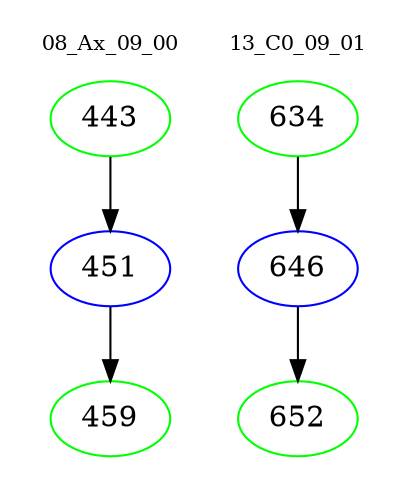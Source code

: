 digraph{
subgraph cluster_0 {
color = white
label = "08_Ax_09_00";
fontsize=10;
T0_443 [label="443", color="green"]
T0_443 -> T0_451 [color="black"]
T0_451 [label="451", color="blue"]
T0_451 -> T0_459 [color="black"]
T0_459 [label="459", color="green"]
}
subgraph cluster_1 {
color = white
label = "13_C0_09_01";
fontsize=10;
T1_634 [label="634", color="green"]
T1_634 -> T1_646 [color="black"]
T1_646 [label="646", color="blue"]
T1_646 -> T1_652 [color="black"]
T1_652 [label="652", color="green"]
}
}
